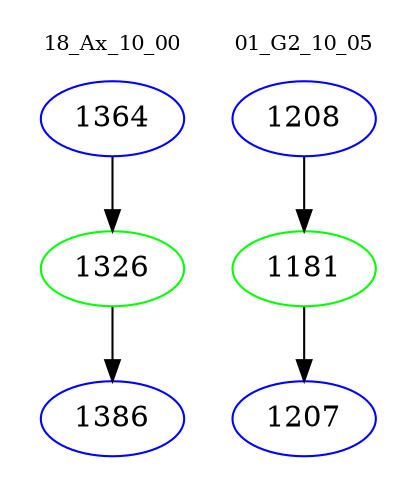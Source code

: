 digraph{
subgraph cluster_0 {
color = white
label = "18_Ax_10_00";
fontsize=10;
T0_1364 [label="1364", color="blue"]
T0_1364 -> T0_1326 [color="black"]
T0_1326 [label="1326", color="green"]
T0_1326 -> T0_1386 [color="black"]
T0_1386 [label="1386", color="blue"]
}
subgraph cluster_1 {
color = white
label = "01_G2_10_05";
fontsize=10;
T1_1208 [label="1208", color="blue"]
T1_1208 -> T1_1181 [color="black"]
T1_1181 [label="1181", color="green"]
T1_1181 -> T1_1207 [color="black"]
T1_1207 [label="1207", color="blue"]
}
}
